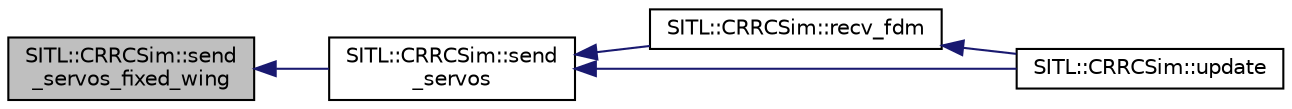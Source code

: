 digraph "SITL::CRRCSim::send_servos_fixed_wing"
{
 // INTERACTIVE_SVG=YES
  edge [fontname="Helvetica",fontsize="10",labelfontname="Helvetica",labelfontsize="10"];
  node [fontname="Helvetica",fontsize="10",shape=record];
  rankdir="LR";
  Node1 [label="SITL::CRRCSim::send\l_servos_fixed_wing",height=0.2,width=0.4,color="black", fillcolor="grey75", style="filled", fontcolor="black"];
  Node1 -> Node2 [dir="back",color="midnightblue",fontsize="10",style="solid",fontname="Helvetica"];
  Node2 [label="SITL::CRRCSim::send\l_servos",height=0.2,width=0.4,color="black", fillcolor="white", style="filled",URL="$classSITL_1_1CRRCSim.html#afd2b511bcb59aa852351f5ecfa3d72bc"];
  Node2 -> Node3 [dir="back",color="midnightblue",fontsize="10",style="solid",fontname="Helvetica"];
  Node3 [label="SITL::CRRCSim::recv_fdm",height=0.2,width=0.4,color="black", fillcolor="white", style="filled",URL="$classSITL_1_1CRRCSim.html#a710d8276d948bfc5b82c8b57f406b65e"];
  Node3 -> Node4 [dir="back",color="midnightblue",fontsize="10",style="solid",fontname="Helvetica"];
  Node4 [label="SITL::CRRCSim::update",height=0.2,width=0.4,color="black", fillcolor="white", style="filled",URL="$classSITL_1_1CRRCSim.html#ada236d396837feb2c5efe885ea504f87"];
  Node2 -> Node4 [dir="back",color="midnightblue",fontsize="10",style="solid",fontname="Helvetica"];
}
